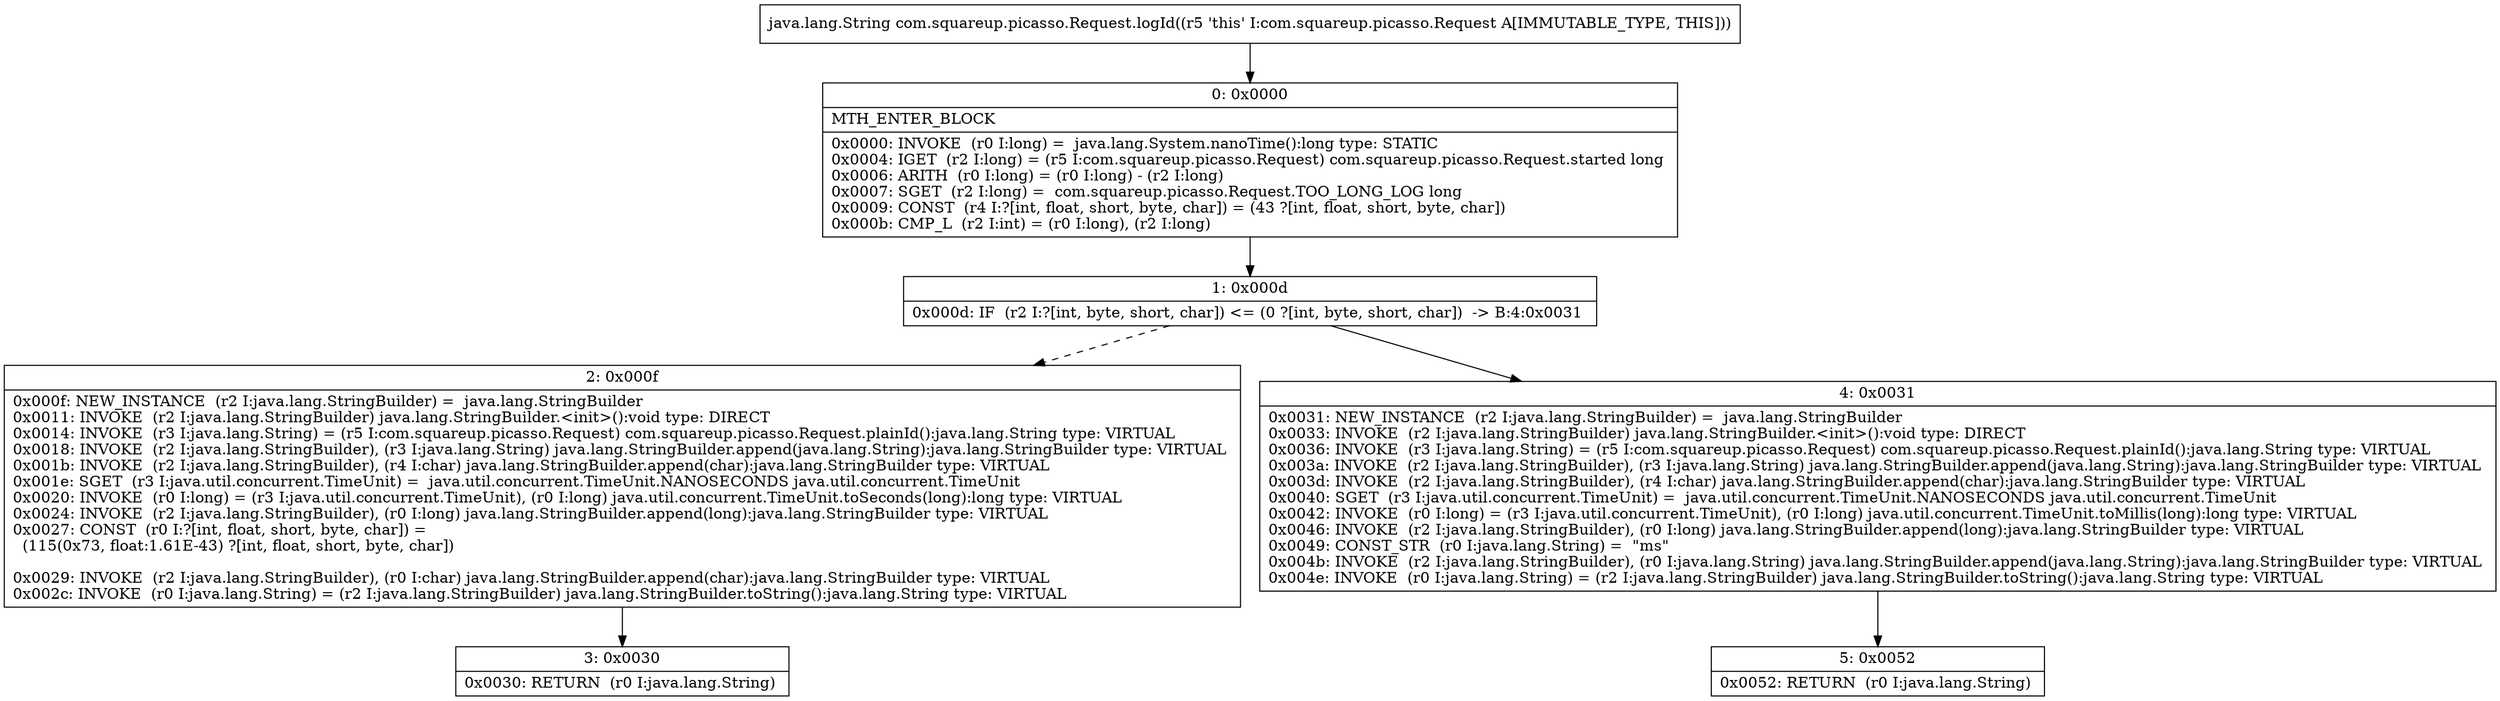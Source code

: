 digraph "CFG forcom.squareup.picasso.Request.logId()Ljava\/lang\/String;" {
Node_0 [shape=record,label="{0\:\ 0x0000|MTH_ENTER_BLOCK\l|0x0000: INVOKE  (r0 I:long) =  java.lang.System.nanoTime():long type: STATIC \l0x0004: IGET  (r2 I:long) = (r5 I:com.squareup.picasso.Request) com.squareup.picasso.Request.started long \l0x0006: ARITH  (r0 I:long) = (r0 I:long) \- (r2 I:long) \l0x0007: SGET  (r2 I:long) =  com.squareup.picasso.Request.TOO_LONG_LOG long \l0x0009: CONST  (r4 I:?[int, float, short, byte, char]) = (43 ?[int, float, short, byte, char]) \l0x000b: CMP_L  (r2 I:int) = (r0 I:long), (r2 I:long) \l}"];
Node_1 [shape=record,label="{1\:\ 0x000d|0x000d: IF  (r2 I:?[int, byte, short, char]) \<= (0 ?[int, byte, short, char])  \-\> B:4:0x0031 \l}"];
Node_2 [shape=record,label="{2\:\ 0x000f|0x000f: NEW_INSTANCE  (r2 I:java.lang.StringBuilder) =  java.lang.StringBuilder \l0x0011: INVOKE  (r2 I:java.lang.StringBuilder) java.lang.StringBuilder.\<init\>():void type: DIRECT \l0x0014: INVOKE  (r3 I:java.lang.String) = (r5 I:com.squareup.picasso.Request) com.squareup.picasso.Request.plainId():java.lang.String type: VIRTUAL \l0x0018: INVOKE  (r2 I:java.lang.StringBuilder), (r3 I:java.lang.String) java.lang.StringBuilder.append(java.lang.String):java.lang.StringBuilder type: VIRTUAL \l0x001b: INVOKE  (r2 I:java.lang.StringBuilder), (r4 I:char) java.lang.StringBuilder.append(char):java.lang.StringBuilder type: VIRTUAL \l0x001e: SGET  (r3 I:java.util.concurrent.TimeUnit) =  java.util.concurrent.TimeUnit.NANOSECONDS java.util.concurrent.TimeUnit \l0x0020: INVOKE  (r0 I:long) = (r3 I:java.util.concurrent.TimeUnit), (r0 I:long) java.util.concurrent.TimeUnit.toSeconds(long):long type: VIRTUAL \l0x0024: INVOKE  (r2 I:java.lang.StringBuilder), (r0 I:long) java.lang.StringBuilder.append(long):java.lang.StringBuilder type: VIRTUAL \l0x0027: CONST  (r0 I:?[int, float, short, byte, char]) = \l  (115(0x73, float:1.61E\-43) ?[int, float, short, byte, char])\l \l0x0029: INVOKE  (r2 I:java.lang.StringBuilder), (r0 I:char) java.lang.StringBuilder.append(char):java.lang.StringBuilder type: VIRTUAL \l0x002c: INVOKE  (r0 I:java.lang.String) = (r2 I:java.lang.StringBuilder) java.lang.StringBuilder.toString():java.lang.String type: VIRTUAL \l}"];
Node_3 [shape=record,label="{3\:\ 0x0030|0x0030: RETURN  (r0 I:java.lang.String) \l}"];
Node_4 [shape=record,label="{4\:\ 0x0031|0x0031: NEW_INSTANCE  (r2 I:java.lang.StringBuilder) =  java.lang.StringBuilder \l0x0033: INVOKE  (r2 I:java.lang.StringBuilder) java.lang.StringBuilder.\<init\>():void type: DIRECT \l0x0036: INVOKE  (r3 I:java.lang.String) = (r5 I:com.squareup.picasso.Request) com.squareup.picasso.Request.plainId():java.lang.String type: VIRTUAL \l0x003a: INVOKE  (r2 I:java.lang.StringBuilder), (r3 I:java.lang.String) java.lang.StringBuilder.append(java.lang.String):java.lang.StringBuilder type: VIRTUAL \l0x003d: INVOKE  (r2 I:java.lang.StringBuilder), (r4 I:char) java.lang.StringBuilder.append(char):java.lang.StringBuilder type: VIRTUAL \l0x0040: SGET  (r3 I:java.util.concurrent.TimeUnit) =  java.util.concurrent.TimeUnit.NANOSECONDS java.util.concurrent.TimeUnit \l0x0042: INVOKE  (r0 I:long) = (r3 I:java.util.concurrent.TimeUnit), (r0 I:long) java.util.concurrent.TimeUnit.toMillis(long):long type: VIRTUAL \l0x0046: INVOKE  (r2 I:java.lang.StringBuilder), (r0 I:long) java.lang.StringBuilder.append(long):java.lang.StringBuilder type: VIRTUAL \l0x0049: CONST_STR  (r0 I:java.lang.String) =  \"ms\" \l0x004b: INVOKE  (r2 I:java.lang.StringBuilder), (r0 I:java.lang.String) java.lang.StringBuilder.append(java.lang.String):java.lang.StringBuilder type: VIRTUAL \l0x004e: INVOKE  (r0 I:java.lang.String) = (r2 I:java.lang.StringBuilder) java.lang.StringBuilder.toString():java.lang.String type: VIRTUAL \l}"];
Node_5 [shape=record,label="{5\:\ 0x0052|0x0052: RETURN  (r0 I:java.lang.String) \l}"];
MethodNode[shape=record,label="{java.lang.String com.squareup.picasso.Request.logId((r5 'this' I:com.squareup.picasso.Request A[IMMUTABLE_TYPE, THIS])) }"];
MethodNode -> Node_0;
Node_0 -> Node_1;
Node_1 -> Node_2[style=dashed];
Node_1 -> Node_4;
Node_2 -> Node_3;
Node_4 -> Node_5;
}

